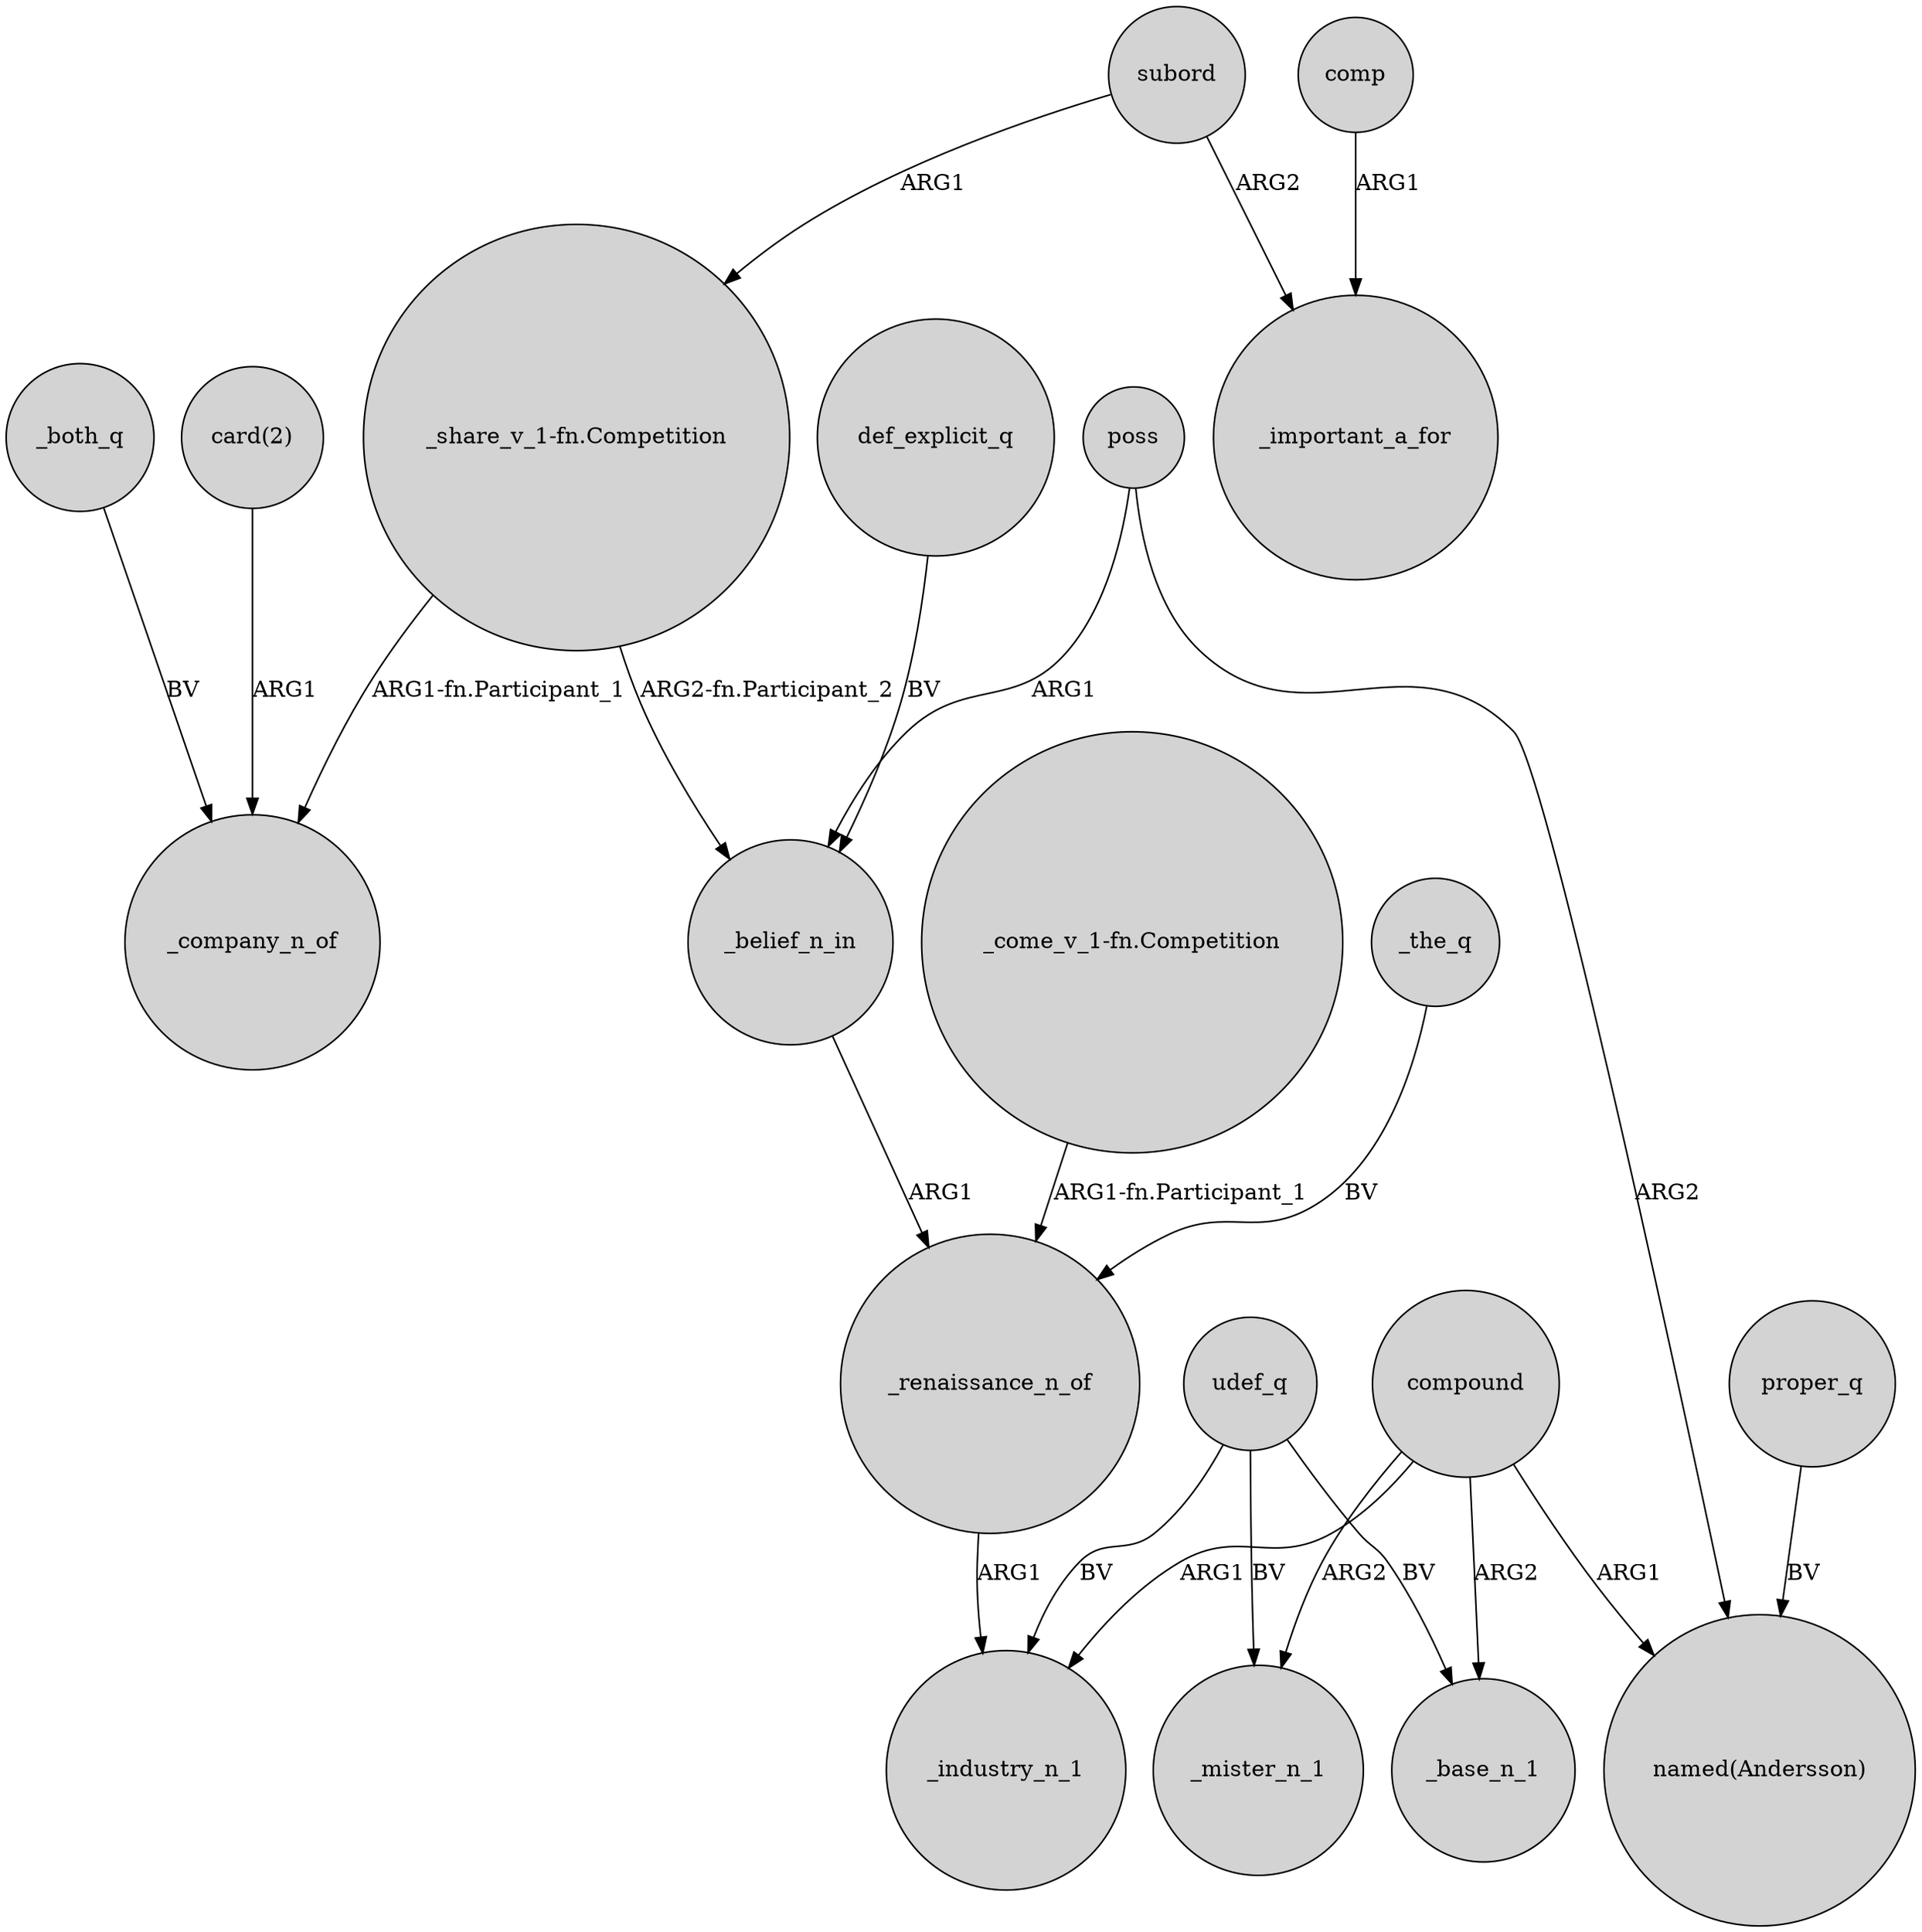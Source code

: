 digraph {
	node [shape=circle style=filled]
	subord -> "_share_v_1-fn.Competition" [label=ARG1]
	compound -> _mister_n_1 [label=ARG2]
	compound -> _base_n_1 [label=ARG2]
	"_share_v_1-fn.Competition" -> _company_n_of [label="ARG1-fn.Participant_1"]
	_the_q -> _renaissance_n_of [label=BV]
	_renaissance_n_of -> _industry_n_1 [label=ARG1]
	compound -> "named(Andersson)" [label=ARG1]
	udef_q -> _mister_n_1 [label=BV]
	"_share_v_1-fn.Competition" -> _belief_n_in [label="ARG2-fn.Participant_2"]
	_both_q -> _company_n_of [label=BV]
	poss -> "named(Andersson)" [label=ARG2]
	compound -> _industry_n_1 [label=ARG1]
	poss -> _belief_n_in [label=ARG1]
	"_come_v_1-fn.Competition" -> _renaissance_n_of [label="ARG1-fn.Participant_1"]
	comp -> _important_a_for [label=ARG1]
	def_explicit_q -> _belief_n_in [label=BV]
	proper_q -> "named(Andersson)" [label=BV]
	subord -> _important_a_for [label=ARG2]
	udef_q -> _industry_n_1 [label=BV]
	_belief_n_in -> _renaissance_n_of [label=ARG1]
	udef_q -> _base_n_1 [label=BV]
	"card(2)" -> _company_n_of [label=ARG1]
}
